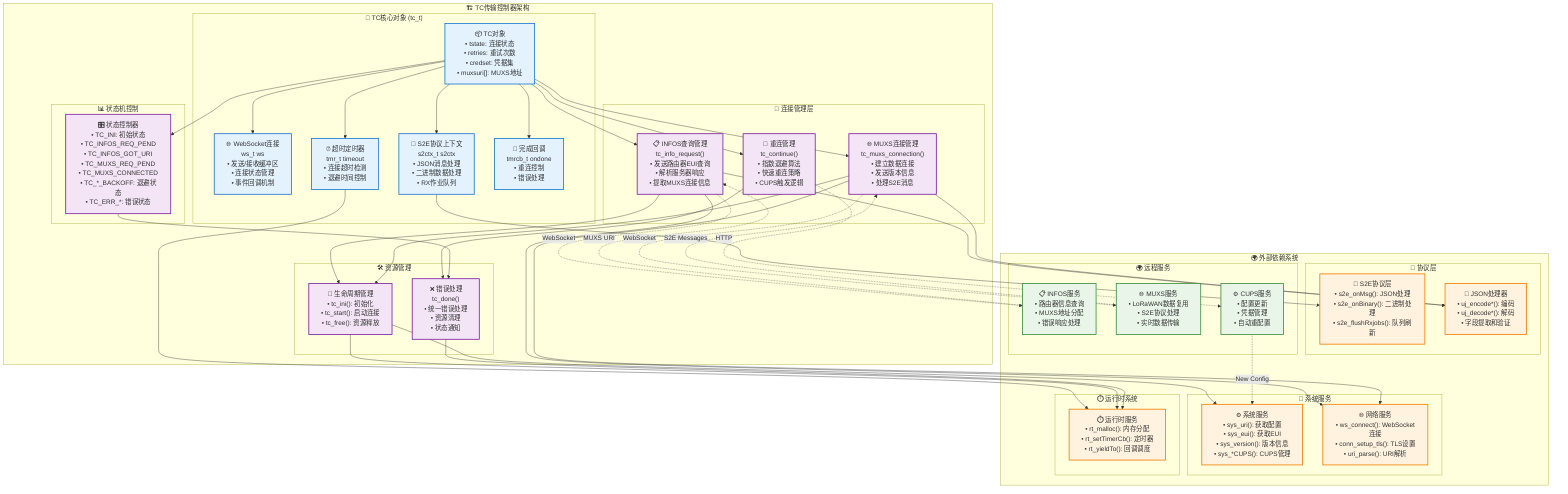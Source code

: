 graph TB
    subgraph "🏗️ TC传输控制器架构"
        subgraph "🎯 TC核心对象 (tc_t)"
            TC_OBJ["📦 TC对象<br/>• tstate: 连接状态<br/>• retries: 重试次数<br/>• credset: 凭据集<br/>• muxsuri[]: MUXS地址"]
            WS_OBJ["🌐 WebSocket连接<br/>ws_t ws<br/>• 发送/接收缓冲区<br/>• 连接状态管理<br/>• 事件回调机制"]
            TMR_OBJ["⏰ 超时定时器<br/>tmr_t timeout<br/>• 连接超时检测<br/>• 退避时间控制"]
            S2E_OBJ["📡 S2E协议上下文<br/>s2ctx_t s2ctx<br/>• JSON消息处理<br/>• 二进制数据处理<br/>• RX作业队列"]
            CALLBACK["🔄 完成回调<br/>tmrcb_t ondone<br/>• 重连控制<br/>• 错误处理"]
        end
        
        subgraph "🔗 连接管理层"
            INFOS_MGR["📋 INFOS查询管理<br/>tc_info_request()<br/>• 发送路由器EUI查询<br/>• 解析服务器响应<br/>• 提取MUXS连接信息"]
            MUXS_MGR["🌐 MUXS连接管理<br/>tc_muxs_connection()<br/>• 建立数据连接<br/>• 发送版本信息<br/>• 处理S2E消息"]
            RETRY_MGR["🔄 重连管理<br/>tc_continue()<br/>• 指数退避算法<br/>• 快速重连策略<br/>• CUPS触发逻辑"]
        end
        
        subgraph "📊 状态机控制"
            STATE_CTRL["🎛️ 状态控制器<br/>• TC_INI: 初始状态<br/>• TC_INFOS_REQ_PEND<br/>• TC_INFOS_GOT_URI<br/>• TC_MUXS_REQ_PEND<br/>• TC_MUXS_CONNECTED<br/>• TC_*_BACKOFF: 退避状态<br/>• TC_ERR_*: 错误状态"]
        end
        
        subgraph "🛠️ 资源管理"
            LIFECYCLE["🔄 生命周期管理<br/>• tc_ini(): 初始化<br/>• tc_start(): 启动连接<br/>• tc_free(): 资源释放"]
            ERROR_HDL["❌ 错误处理<br/>tc_done()<br/>• 统一错误处理<br/>• 资源清理<br/>• 状态通知"]
        end
    end
    
    subgraph "🌍 外部依赖系统"
        subgraph "🔧 系统服务"
            SYS_SVC["⚙️ 系统服务<br/>• sys_uri(): 获取配置<br/>• sys_eui(): 获取EUI<br/>• sys_version(): 版本信息<br/>• sys_*CUPS(): CUPS管理"]
            NET_SVC["🌐 网络服务<br/>• ws_connect(): WebSocket连接<br/>• conn_setup_tls(): TLS设置<br/>• uri_parse(): URI解析"]
        end
        
        subgraph "📡 协议层"
            S2E_PROTO["📡 S2E协议层<br/>• s2e_onMsg(): JSON处理<br/>• s2e_onBinary(): 二进制处理<br/>• s2e_flushRxjobs(): 队列刷新"]
            JSON_PROC["📄 JSON处理器<br/>• uj_encode*(): 编码<br/>• uj_decode*(): 解码<br/>• 字段提取和验证"]
        end
        
        subgraph "⏱️ 运行时系统"
            RT_SYS["⏱️ 运行时服务<br/>• rt_malloc(): 内存分配<br/>• rt_setTimerCb(): 定时器<br/>• rt_yieldTo(): 回调调度"]
        end
        
        subgraph "🌍 远程服务"
            INFOS_SRV["📋 INFOS服务<br/>• 路由器信息查询<br/>• MUXS地址分配<br/>• 错误响应处理"]
            MUXS_SRV["🌐 MUXS服务<br/>• LoRaWAN数据复用<br/>• S2E协议处理<br/>• 实时数据传输"]
            CUPS_SRV["⚙️ CUPS服务<br/>• 配置更新<br/>• 凭据管理<br/>• 自动重配置"]
        end
    end
    
    %% 核心对象内部关系
    TC_OBJ --> WS_OBJ
    TC_OBJ --> TMR_OBJ
    TC_OBJ --> S2E_OBJ
    TC_OBJ --> CALLBACK
    
    %% TC到管理层的关系
    TC_OBJ --> INFOS_MGR
    TC_OBJ --> MUXS_MGR
    TC_OBJ --> RETRY_MGR
    TC_OBJ --> STATE_CTRL
    
    %% 管理层到资源管理
    INFOS_MGR --> LIFECYCLE
    MUXS_MGR --> LIFECYCLE
    RETRY_MGR --> ERROR_HDL
    STATE_CTRL --> ERROR_HDL
    
    %% TC到外部系统的接口
    LIFECYCLE --> SYS_SVC
    INFOS_MGR --> NET_SVC
    MUXS_MGR --> NET_SVC
    
    S2E_OBJ --> S2E_PROTO
    INFOS_MGR --> JSON_PROC
    MUXS_MGR --> JSON_PROC
    
    TMR_OBJ --> RT_SYS
    LIFECYCLE --> RT_SYS
    ERROR_HDL --> RT_SYS
    
    %% 外部服务连接
    INFOS_MGR -.->|WebSocket| INFOS_SRV
    MUXS_MGR -.->|WebSocket| MUXS_SRV
    RETRY_MGR -.->|HTTP| CUPS_SRV
    
    %% 数据流方向
    INFOS_SRV -.->|MUXS URI| INFOS_MGR
    MUXS_SRV -.->|S2E Messages| MUXS_MGR
    CUPS_SRV -.->|New Config| SYS_SVC
    
    %% 样式定义
    classDef tcCore fill:#e3f2fd,stroke:#1976d2,stroke-width:2px
    classDef management fill:#f3e5f5,stroke:#7b1fa2,stroke-width:2px
    classDef external fill:#fff3e0,stroke:#f57c00,stroke-width:2px
    classDef remote fill:#e8f5e8,stroke:#388e3c,stroke-width:2px
    
    class TC_OBJ,WS_OBJ,TMR_OBJ,S2E_OBJ,CALLBACK tcCore
    class INFOS_MGR,MUXS_MGR,RETRY_MGR,STATE_CTRL,LIFECYCLE,ERROR_HDL management
    class SYS_SVC,NET_SVC,S2E_PROTO,JSON_PROC,RT_SYS external
    class INFOS_SRV,MUXS_SRV,CUPS_SRV remote